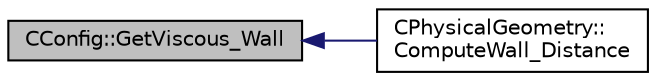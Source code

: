 digraph "CConfig::GetViscous_Wall"
{
  edge [fontname="Helvetica",fontsize="10",labelfontname="Helvetica",labelfontsize="10"];
  node [fontname="Helvetica",fontsize="10",shape=record];
  rankdir="LR";
  Node13558 [label="CConfig::GetViscous_Wall",height=0.2,width=0.4,color="black", fillcolor="grey75", style="filled", fontcolor="black"];
  Node13558 -> Node13559 [dir="back",color="midnightblue",fontsize="10",style="solid",fontname="Helvetica"];
  Node13559 [label="CPhysicalGeometry::\lComputeWall_Distance",height=0.2,width=0.4,color="black", fillcolor="white", style="filled",URL="$class_c_physical_geometry.html#a608cad0ac3305882f671eb039531ca64",tooltip="Computes the distance to the nearest no-slip wall for each grid node. "];
}

